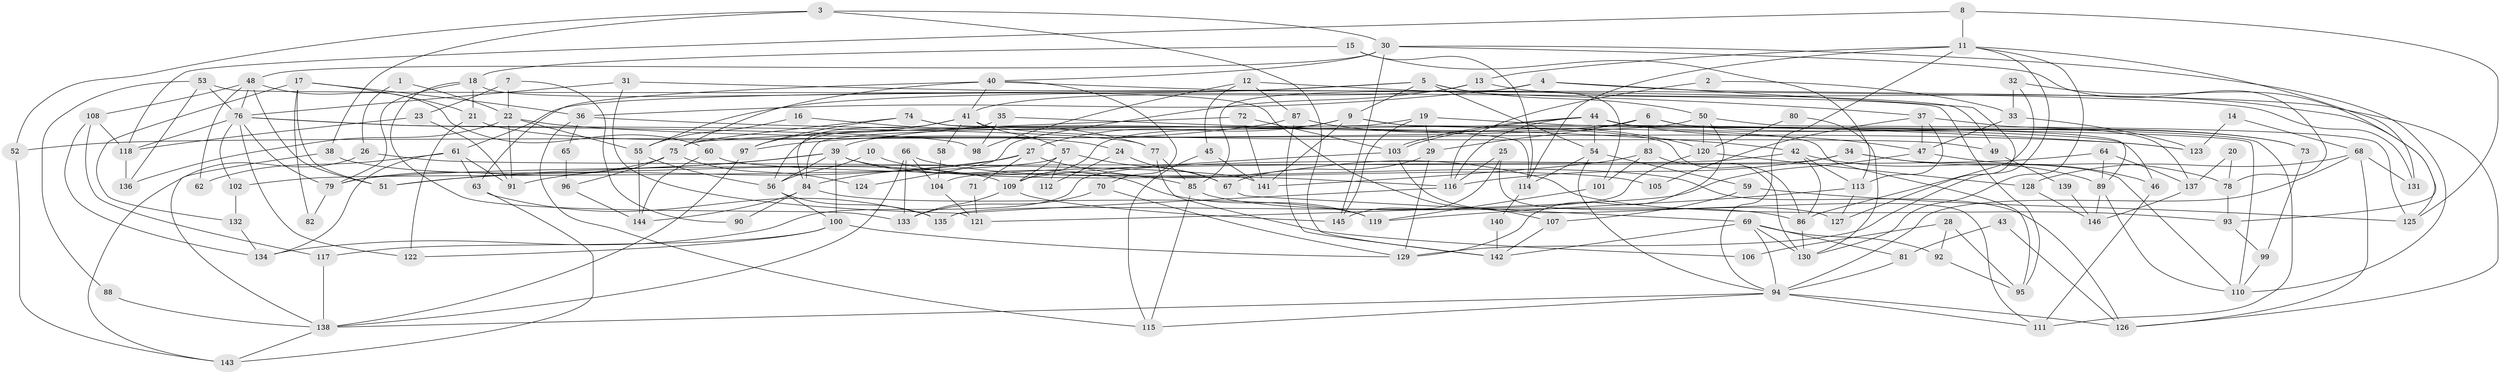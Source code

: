 // Generated by graph-tools (version 1.1) at 2025/26/03/09/25 03:26:13]
// undirected, 146 vertices, 292 edges
graph export_dot {
graph [start="1"]
  node [color=gray90,style=filled];
  1;
  2;
  3;
  4;
  5;
  6;
  7;
  8;
  9;
  10;
  11;
  12;
  13;
  14;
  15;
  16;
  17;
  18;
  19;
  20;
  21;
  22;
  23;
  24;
  25;
  26;
  27;
  28;
  29;
  30;
  31;
  32;
  33;
  34;
  35;
  36;
  37;
  38;
  39;
  40;
  41;
  42;
  43;
  44;
  45;
  46;
  47;
  48;
  49;
  50;
  51;
  52;
  53;
  54;
  55;
  56;
  57;
  58;
  59;
  60;
  61;
  62;
  63;
  64;
  65;
  66;
  67;
  68;
  69;
  70;
  71;
  72;
  73;
  74;
  75;
  76;
  77;
  78;
  79;
  80;
  81;
  82;
  83;
  84;
  85;
  86;
  87;
  88;
  89;
  90;
  91;
  92;
  93;
  94;
  95;
  96;
  97;
  98;
  99;
  100;
  101;
  102;
  103;
  104;
  105;
  106;
  107;
  108;
  109;
  110;
  111;
  112;
  113;
  114;
  115;
  116;
  117;
  118;
  119;
  120;
  121;
  122;
  123;
  124;
  125;
  126;
  127;
  128;
  129;
  130;
  131;
  132;
  133;
  134;
  135;
  136;
  137;
  138;
  139;
  140;
  141;
  142;
  143;
  144;
  145;
  146;
  1 -- 22;
  1 -- 26;
  2 -- 33;
  2 -- 116;
  3 -- 142;
  3 -- 30;
  3 -- 38;
  3 -- 52;
  4 -- 36;
  4 -- 126;
  4 -- 85;
  4 -- 127;
  5 -- 9;
  5 -- 55;
  5 -- 50;
  5 -- 54;
  5 -- 61;
  5 -- 101;
  6 -- 89;
  6 -- 73;
  6 -- 29;
  6 -- 39;
  6 -- 83;
  7 -- 23;
  7 -- 22;
  7 -- 90;
  8 -- 118;
  8 -- 125;
  8 -- 11;
  9 -- 141;
  9 -- 109;
  9 -- 27;
  9 -- 95;
  9 -- 110;
  10 -- 85;
  10 -- 56;
  11 -- 129;
  11 -- 13;
  11 -- 94;
  11 -- 114;
  11 -- 130;
  11 -- 131;
  12 -- 37;
  12 -- 98;
  12 -- 45;
  12 -- 87;
  13 -- 41;
  13 -- 124;
  13 -- 125;
  14 -- 68;
  14 -- 123;
  15 -- 18;
  15 -- 114;
  15 -- 113;
  16 -- 55;
  16 -- 77;
  17 -- 132;
  17 -- 36;
  17 -- 21;
  17 -- 51;
  17 -- 82;
  18 -- 133;
  18 -- 21;
  18 -- 79;
  18 -- 107;
  19 -- 145;
  19 -- 29;
  19 -- 46;
  19 -- 84;
  20 -- 78;
  20 -- 137;
  21 -- 122;
  21 -- 24;
  22 -- 91;
  22 -- 55;
  22 -- 123;
  22 -- 136;
  23 -- 118;
  23 -- 91;
  24 -- 67;
  24 -- 112;
  25 -- 111;
  25 -- 116;
  25 -- 145;
  26 -- 143;
  26 -- 141;
  27 -- 51;
  27 -- 71;
  27 -- 84;
  27 -- 93;
  28 -- 95;
  28 -- 92;
  28 -- 106;
  29 -- 129;
  29 -- 67;
  30 -- 40;
  30 -- 145;
  30 -- 48;
  30 -- 78;
  30 -- 110;
  31 -- 131;
  31 -- 76;
  31 -- 121;
  32 -- 93;
  32 -- 86;
  32 -- 33;
  33 -- 47;
  33 -- 123;
  34 -- 110;
  34 -- 46;
  34 -- 116;
  34 -- 134;
  35 -- 56;
  35 -- 42;
  35 -- 98;
  36 -- 123;
  36 -- 115;
  36 -- 65;
  37 -- 113;
  37 -- 137;
  37 -- 47;
  37 -- 105;
  38 -- 138;
  38 -- 109;
  39 -- 51;
  39 -- 56;
  39 -- 91;
  39 -- 100;
  39 -- 105;
  39 -- 119;
  40 -- 63;
  40 -- 41;
  40 -- 49;
  40 -- 70;
  40 -- 75;
  41 -- 57;
  41 -- 84;
  41 -- 49;
  41 -- 58;
  41 -- 97;
  42 -- 113;
  42 -- 86;
  42 -- 89;
  42 -- 104;
  43 -- 81;
  43 -- 126;
  44 -- 103;
  44 -- 103;
  44 -- 54;
  44 -- 47;
  44 -- 73;
  44 -- 111;
  44 -- 116;
  45 -- 115;
  45 -- 141;
  46 -- 111;
  47 -- 78;
  47 -- 121;
  48 -- 108;
  48 -- 51;
  48 -- 60;
  48 -- 62;
  48 -- 76;
  49 -- 139;
  50 -- 125;
  50 -- 52;
  50 -- 120;
  50 -- 129;
  52 -- 143;
  53 -- 76;
  53 -- 136;
  53 -- 88;
  53 -- 95;
  54 -- 114;
  54 -- 59;
  54 -- 94;
  55 -- 144;
  55 -- 56;
  56 -- 135;
  56 -- 100;
  57 -- 67;
  57 -- 109;
  57 -- 102;
  57 -- 112;
  58 -- 104;
  59 -- 107;
  59 -- 125;
  60 -- 116;
  60 -- 144;
  61 -- 63;
  61 -- 62;
  61 -- 91;
  61 -- 134;
  63 -- 135;
  63 -- 143;
  64 -- 79;
  64 -- 89;
  64 -- 137;
  65 -- 96;
  66 -- 133;
  66 -- 104;
  66 -- 126;
  66 -- 138;
  67 -- 69;
  68 -- 94;
  68 -- 126;
  68 -- 128;
  68 -- 131;
  69 -- 130;
  69 -- 94;
  69 -- 81;
  69 -- 92;
  69 -- 142;
  70 -- 129;
  70 -- 133;
  71 -- 121;
  72 -- 141;
  72 -- 103;
  72 -- 75;
  73 -- 99;
  74 -- 75;
  74 -- 97;
  74 -- 86;
  74 -- 114;
  75 -- 79;
  75 -- 96;
  75 -- 124;
  76 -- 79;
  76 -- 77;
  76 -- 98;
  76 -- 102;
  76 -- 118;
  76 -- 122;
  77 -- 85;
  77 -- 106;
  78 -- 93;
  79 -- 82;
  80 -- 120;
  80 -- 130;
  81 -- 94;
  83 -- 101;
  83 -- 130;
  83 -- 141;
  84 -- 90;
  84 -- 119;
  84 -- 144;
  85 -- 86;
  85 -- 115;
  86 -- 130;
  87 -- 97;
  87 -- 120;
  87 -- 142;
  88 -- 138;
  89 -- 110;
  89 -- 146;
  92 -- 95;
  93 -- 99;
  94 -- 111;
  94 -- 115;
  94 -- 126;
  94 -- 138;
  96 -- 144;
  97 -- 138;
  99 -- 110;
  100 -- 117;
  100 -- 122;
  100 -- 129;
  101 -- 119;
  102 -- 132;
  103 -- 127;
  103 -- 109;
  104 -- 121;
  107 -- 142;
  108 -- 134;
  108 -- 117;
  108 -- 118;
  109 -- 133;
  109 -- 145;
  113 -- 119;
  113 -- 127;
  114 -- 140;
  116 -- 135;
  117 -- 138;
  118 -- 136;
  120 -- 128;
  120 -- 135;
  128 -- 146;
  132 -- 134;
  137 -- 146;
  138 -- 143;
  139 -- 146;
  140 -- 142;
}
